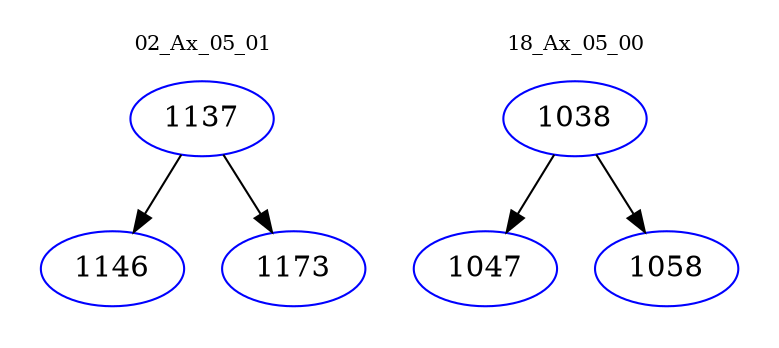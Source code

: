 digraph{
subgraph cluster_0 {
color = white
label = "02_Ax_05_01";
fontsize=10;
T0_1137 [label="1137", color="blue"]
T0_1137 -> T0_1146 [color="black"]
T0_1146 [label="1146", color="blue"]
T0_1137 -> T0_1173 [color="black"]
T0_1173 [label="1173", color="blue"]
}
subgraph cluster_1 {
color = white
label = "18_Ax_05_00";
fontsize=10;
T1_1038 [label="1038", color="blue"]
T1_1038 -> T1_1047 [color="black"]
T1_1047 [label="1047", color="blue"]
T1_1038 -> T1_1058 [color="black"]
T1_1058 [label="1058", color="blue"]
}
}
